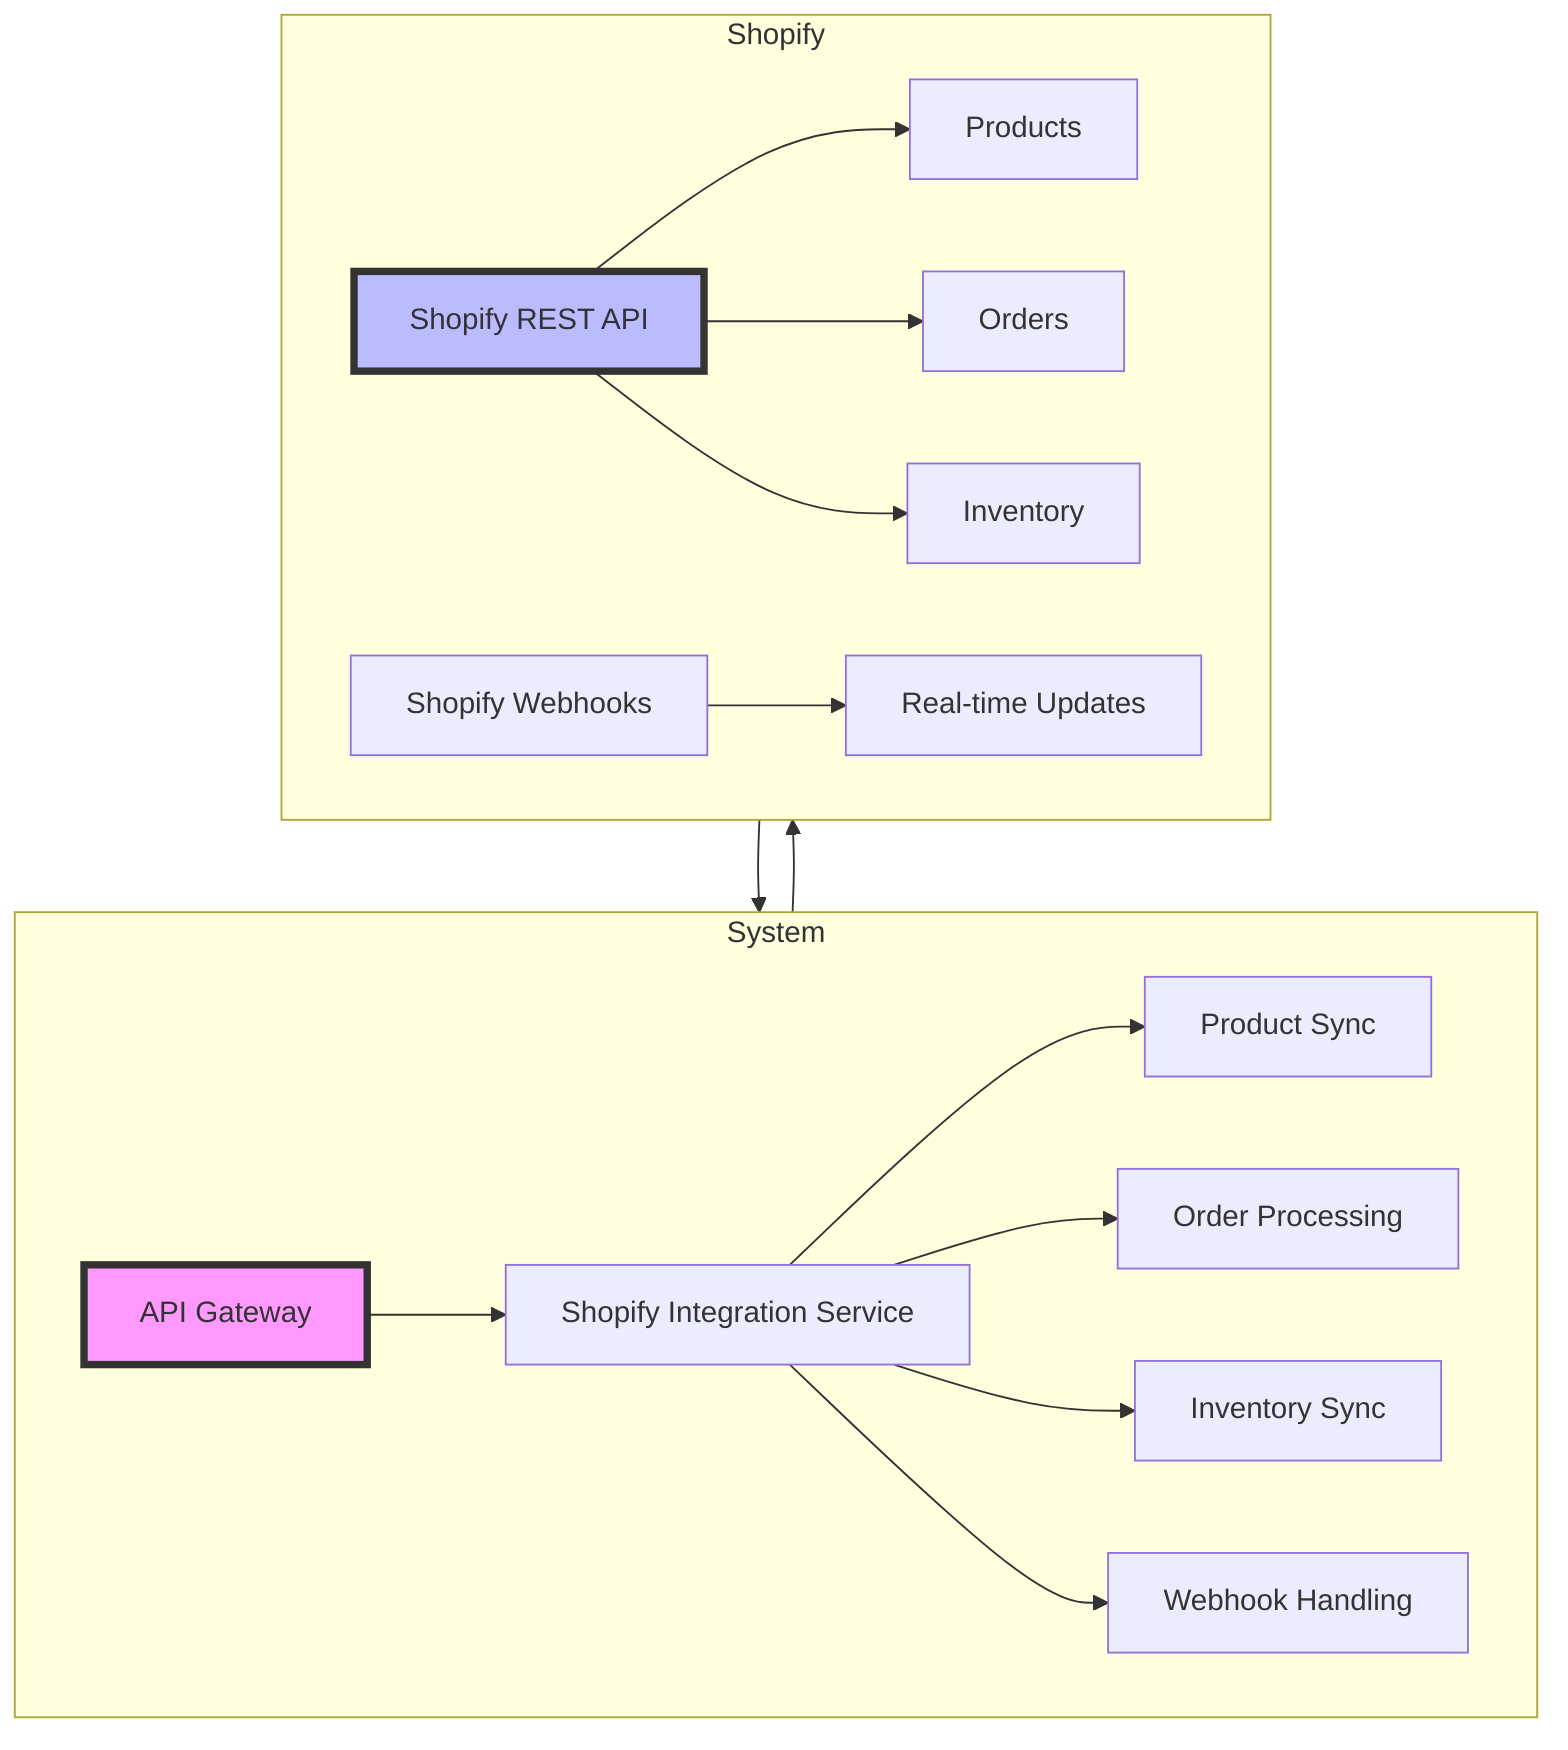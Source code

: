 flowchart TD
    subgraph System
        A[API Gateway] --> B[Shopify Integration Service]
        B --> C[Product Sync]
        B --> D[Order Processing]
        B --> E[Inventory Sync]
        B --> F[Webhook Handling]
    end

    subgraph Shopify
        G[Shopify REST API] --> H[Products]
        G --> I[Orders]
        G --> J[Inventory]
        K[Shopify Webhooks] --> L[Real-time Updates]
    end

    System --> Shopify
    Shopify --> System

    style A fill:#f9f,stroke:#333,stroke-width:4px
    style G fill:#bbf,stroke:#333,stroke-width:4px